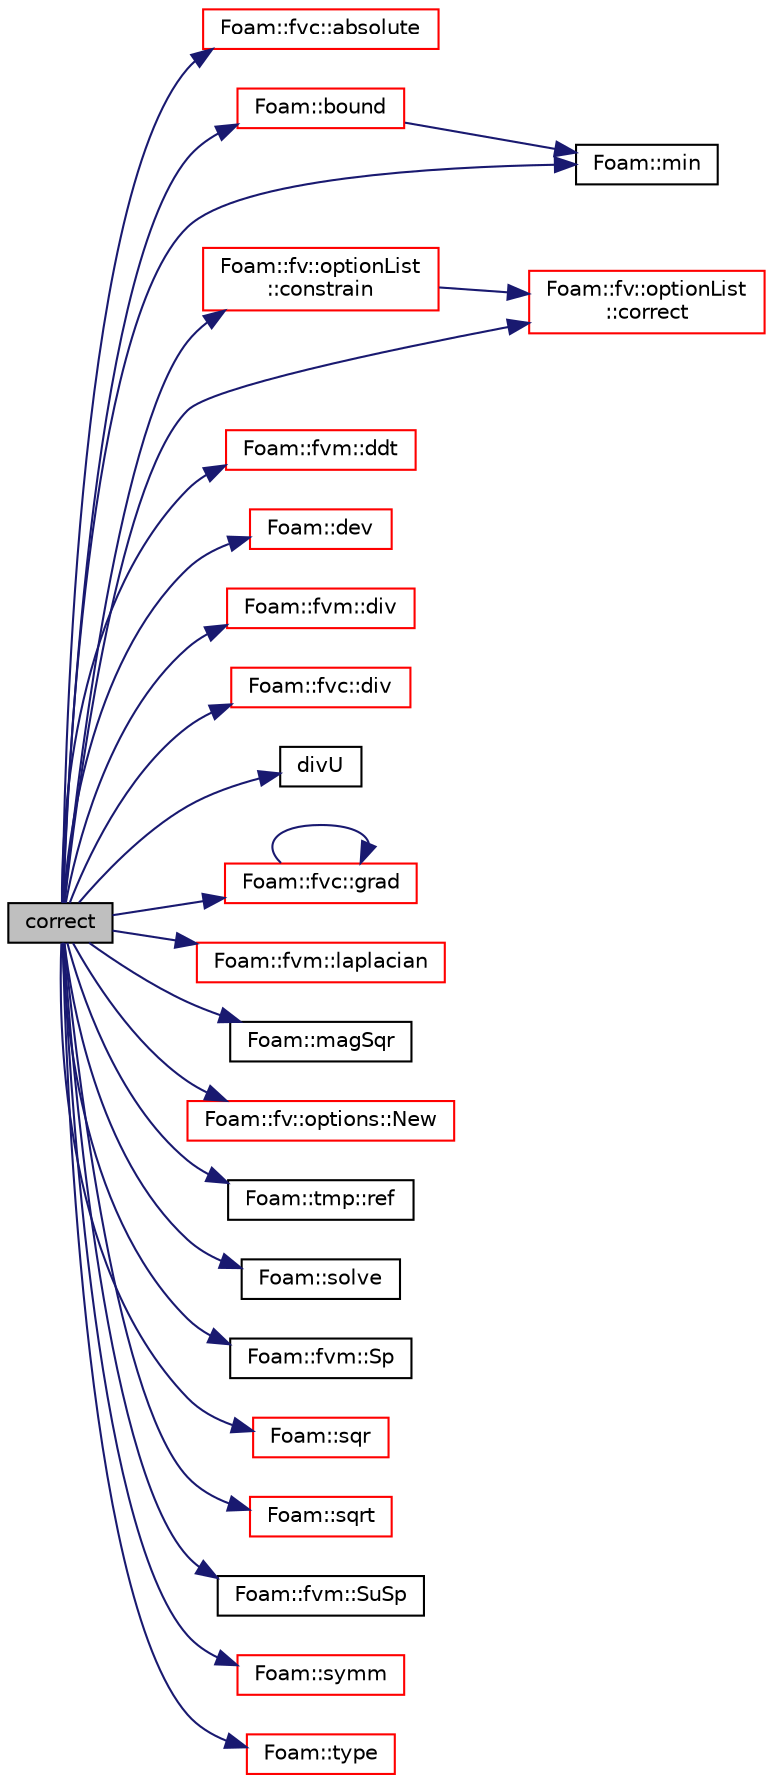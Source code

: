digraph "correct"
{
  bgcolor="transparent";
  edge [fontname="Helvetica",fontsize="10",labelfontname="Helvetica",labelfontsize="10"];
  node [fontname="Helvetica",fontsize="10",shape=record];
  rankdir="LR";
  Node1079 [label="correct",height=0.2,width=0.4,color="black", fillcolor="grey75", style="filled", fontcolor="black"];
  Node1079 -> Node1080 [color="midnightblue",fontsize="10",style="solid",fontname="Helvetica"];
  Node1080 [label="Foam::fvc::absolute",height=0.2,width=0.4,color="red",URL="$a21861.html#ad0e401d18e49e4db619881bf6671d8bf",tooltip="Return the given relative flux in absolute form. "];
  Node1079 -> Node1409 [color="midnightblue",fontsize="10",style="solid",fontname="Helvetica"];
  Node1409 [label="Foam::bound",height=0.2,width=0.4,color="red",URL="$a21851.html#a334b2a2d0ce7997d360f7a018174a077",tooltip="Bound the given scalar field if it has gone unbounded. "];
  Node1409 -> Node1293 [color="midnightblue",fontsize="10",style="solid",fontname="Helvetica"];
  Node1293 [label="Foam::min",height=0.2,width=0.4,color="black",URL="$a21851.html#a253e112ad2d56d96230ff39ea7f442dc"];
  Node1079 -> Node1421 [color="midnightblue",fontsize="10",style="solid",fontname="Helvetica"];
  Node1421 [label="Foam::fv::optionList\l::constrain",height=0.2,width=0.4,color="red",URL="$a22669.html#ab41c286bca1d06f1df7ae33c4f45b1bd",tooltip="Apply constraints to equation. "];
  Node1421 -> Node1428 [color="midnightblue",fontsize="10",style="solid",fontname="Helvetica"];
  Node1428 [label="Foam::fv::optionList\l::correct",height=0.2,width=0.4,color="red",URL="$a22669.html#ae3e6a795c3429c465e44e8953d47e34a",tooltip="Apply correction to field. "];
  Node1079 -> Node1428 [color="midnightblue",fontsize="10",style="solid",fontname="Helvetica"];
  Node1079 -> Node1435 [color="midnightblue",fontsize="10",style="solid",fontname="Helvetica"];
  Node1435 [label="Foam::fvm::ddt",height=0.2,width=0.4,color="red",URL="$a21862.html#a2d88eca98ab69b84af7ddb96e35f5a44"];
  Node1079 -> Node1436 [color="midnightblue",fontsize="10",style="solid",fontname="Helvetica"];
  Node1436 [label="Foam::dev",height=0.2,width=0.4,color="red",URL="$a21851.html#a042ede1d98e91923a7cc5e14e9f86854"];
  Node1079 -> Node1437 [color="midnightblue",fontsize="10",style="solid",fontname="Helvetica"];
  Node1437 [label="Foam::fvm::div",height=0.2,width=0.4,color="red",URL="$a21862.html#a058dd4757c11ae656c8d576632b33d25"];
  Node1079 -> Node1174 [color="midnightblue",fontsize="10",style="solid",fontname="Helvetica"];
  Node1174 [label="Foam::fvc::div",height=0.2,width=0.4,color="red",URL="$a21861.html#a585533948ad80abfe589d920c641f251"];
  Node1079 -> Node1446 [color="midnightblue",fontsize="10",style="solid",fontname="Helvetica"];
  Node1446 [label="divU",height=0.2,width=0.4,color="black",URL="$a39761.html#a09bc63f3dad0c233d722b7374810ad3d"];
  Node1079 -> Node1447 [color="midnightblue",fontsize="10",style="solid",fontname="Helvetica"];
  Node1447 [label="Foam::fvc::grad",height=0.2,width=0.4,color="red",URL="$a21861.html#a7c00ec90ecc15ed3005255e42c52827a"];
  Node1447 -> Node1447 [color="midnightblue",fontsize="10",style="solid",fontname="Helvetica"];
  Node1079 -> Node1449 [color="midnightblue",fontsize="10",style="solid",fontname="Helvetica"];
  Node1449 [label="Foam::fvm::laplacian",height=0.2,width=0.4,color="red",URL="$a21862.html#a05679b154654e47e9f1e2fbd2bc0bae0"];
  Node1079 -> Node1450 [color="midnightblue",fontsize="10",style="solid",fontname="Helvetica"];
  Node1450 [label="Foam::magSqr",height=0.2,width=0.4,color="black",URL="$a21851.html#ae6fff2c6981e6d9618aa5038e69def6e"];
  Node1079 -> Node1293 [color="midnightblue",fontsize="10",style="solid",fontname="Helvetica"];
  Node1079 -> Node1451 [color="midnightblue",fontsize="10",style="solid",fontname="Helvetica"];
  Node1451 [label="Foam::fv::options::New",height=0.2,width=0.4,color="red",URL="$a22673.html#a616ee355e53d26b92cf6a39d39f5c594",tooltip="Construct fvOptions and register to datbase if not present. "];
  Node1079 -> Node1195 [color="midnightblue",fontsize="10",style="solid",fontname="Helvetica"];
  Node1195 [label="Foam::tmp::ref",height=0.2,width=0.4,color="black",URL="$a27077.html#aeaf81e641282874cef07f5b808efc83b",tooltip="Return non-const reference or generate a fatal error. "];
  Node1079 -> Node1464 [color="midnightblue",fontsize="10",style="solid",fontname="Helvetica"];
  Node1464 [label="Foam::solve",height=0.2,width=0.4,color="black",URL="$a21851.html#a8d0243cca6dbaab978da0126875aa319",tooltip="Solve returning the solution statistics given convergence tolerance. "];
  Node1079 -> Node1465 [color="midnightblue",fontsize="10",style="solid",fontname="Helvetica"];
  Node1465 [label="Foam::fvm::Sp",height=0.2,width=0.4,color="black",URL="$a21862.html#a85d1dcca92042fd0a570c31ea79c160d"];
  Node1079 -> Node1466 [color="midnightblue",fontsize="10",style="solid",fontname="Helvetica"];
  Node1466 [label="Foam::sqr",height=0.2,width=0.4,color="red",URL="$a21851.html#a277dc11c581d53826ab5090b08f3b17b"];
  Node1079 -> Node1467 [color="midnightblue",fontsize="10",style="solid",fontname="Helvetica"];
  Node1467 [label="Foam::sqrt",height=0.2,width=0.4,color="red",URL="$a21851.html#a8616bd62eebf2342a80222fecb1bda71"];
  Node1079 -> Node1468 [color="midnightblue",fontsize="10",style="solid",fontname="Helvetica"];
  Node1468 [label="Foam::fvm::SuSp",height=0.2,width=0.4,color="black",URL="$a21862.html#a834a9d42d65da7370cd7392718236dd4"];
  Node1079 -> Node1469 [color="midnightblue",fontsize="10",style="solid",fontname="Helvetica"];
  Node1469 [label="Foam::symm",height=0.2,width=0.4,color="red",URL="$a21851.html#a112755faabb5ff081d7a25a936a1d3c4"];
  Node1079 -> Node1241 [color="midnightblue",fontsize="10",style="solid",fontname="Helvetica"];
  Node1241 [label="Foam::type",height=0.2,width=0.4,color="red",URL="$a21851.html#aec48583af672626378f501eb9fc32cd1",tooltip="Return the file type: DIRECTORY or FILE. "];
}
